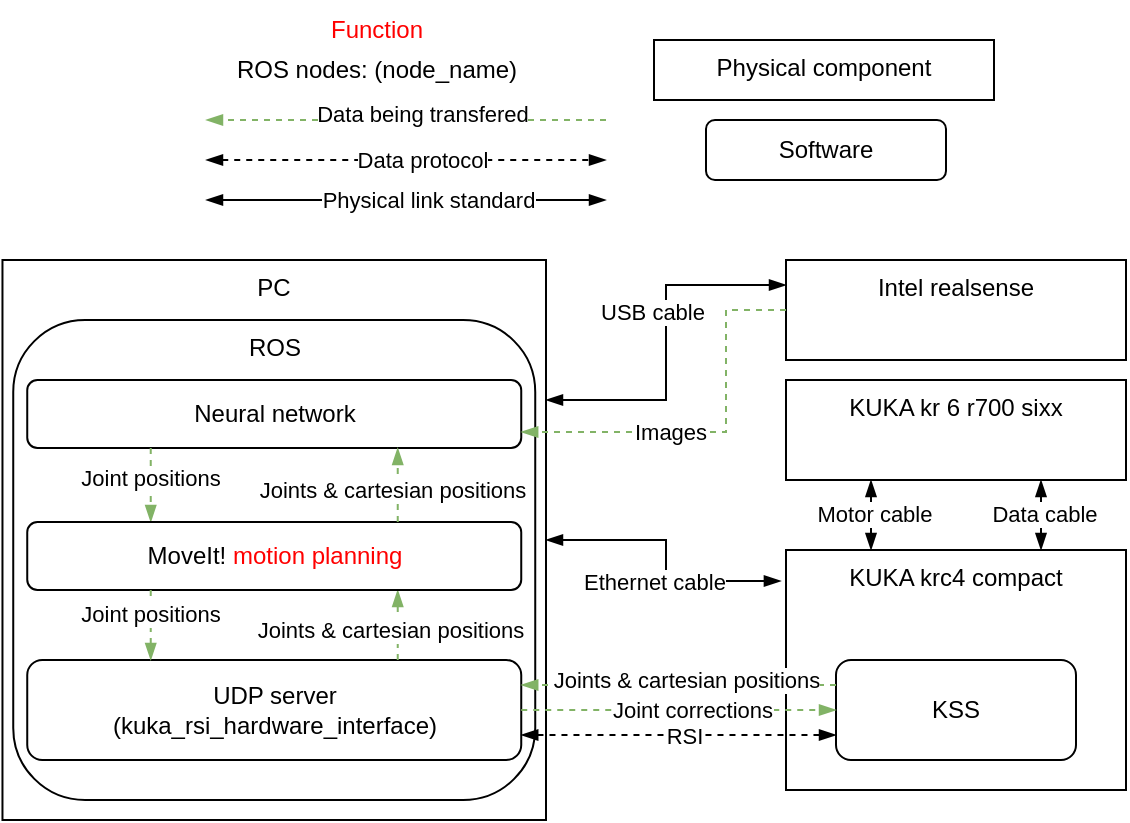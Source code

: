 <mxfile version="21.1.4" type="github">
  <diagram name="Side-1" id="D7HqKl3Z3gyon9UXmdIK">
    <mxGraphModel dx="1646" dy="1619" grid="1" gridSize="10" guides="1" tooltips="1" connect="1" arrows="1" fold="1" page="1" pageScale="1" pageWidth="827" pageHeight="1169" math="0" shadow="0">
      <root>
        <mxCell id="0" />
        <mxCell id="1" parent="0" />
        <mxCell id="BgE7IZgjUEUOgsatIoda-2" value="KUKA kr 6 r700 sixx" style="rounded=0;whiteSpace=wrap;html=1;verticalAlign=top;" vertex="1" parent="1">
          <mxGeometry x="310" y="-60" width="170" height="50" as="geometry" />
        </mxCell>
        <mxCell id="BgE7IZgjUEUOgsatIoda-4" value="" style="group" vertex="1" connectable="0" parent="1">
          <mxGeometry x="-30" y="-120" width="220" height="280" as="geometry" />
        </mxCell>
        <mxCell id="CZUTxU8bprXu9WcHHYoL-2" value="PC" style="rounded=0;whiteSpace=wrap;html=1;verticalAlign=top;" parent="BgE7IZgjUEUOgsatIoda-4" vertex="1">
          <mxGeometry x="-51.765" width="271.765" height="280" as="geometry" />
        </mxCell>
        <mxCell id="BgE7IZgjUEUOgsatIoda-3" value="ROS" style="rounded=1;whiteSpace=wrap;html=1;verticalAlign=top;" vertex="1" parent="BgE7IZgjUEUOgsatIoda-4">
          <mxGeometry x="-46.38" y="30" width="261" height="240" as="geometry" />
        </mxCell>
        <mxCell id="BgE7IZgjUEUOgsatIoda-23" value="Neural network" style="rounded=1;whiteSpace=wrap;html=1;" vertex="1" parent="BgE7IZgjUEUOgsatIoda-4">
          <mxGeometry x="-39.382" y="60" width="247" height="34" as="geometry" />
        </mxCell>
        <mxCell id="BgE7IZgjUEUOgsatIoda-22" value="UDP server&lt;br&gt;(kuka_rsi_hardware_interface)" style="rounded=1;whiteSpace=wrap;html=1;" vertex="1" parent="BgE7IZgjUEUOgsatIoda-4">
          <mxGeometry x="-39.382" y="200" width="247" height="50" as="geometry" />
        </mxCell>
        <mxCell id="BgE7IZgjUEUOgsatIoda-44" style="edgeStyle=orthogonalEdgeStyle;rounded=0;orthogonalLoop=1;jettySize=auto;html=1;exitX=0.25;exitY=1;exitDx=0;exitDy=0;dashed=1;endArrow=blockThin;endFill=1;startArrow=none;startFill=0;fillColor=#d5e8d4;strokeColor=#82b366;entryX=0.25;entryY=0;entryDx=0;entryDy=0;" edge="1" parent="BgE7IZgjUEUOgsatIoda-4" source="BgE7IZgjUEUOgsatIoda-23" target="BgE7IZgjUEUOgsatIoda-66">
          <mxGeometry relative="1" as="geometry">
            <mxPoint x="271.765" y="-60" as="sourcePoint" />
            <mxPoint x="-110" y="130" as="targetPoint" />
          </mxGeometry>
        </mxCell>
        <mxCell id="BgE7IZgjUEUOgsatIoda-45" value="Joint positions" style="edgeLabel;html=1;align=center;verticalAlign=middle;resizable=0;points=[];" vertex="1" connectable="0" parent="BgE7IZgjUEUOgsatIoda-44">
          <mxGeometry x="0.114" y="1" relative="1" as="geometry">
            <mxPoint x="-2" y="-6" as="offset" />
          </mxGeometry>
        </mxCell>
        <mxCell id="BgE7IZgjUEUOgsatIoda-47" style="edgeStyle=orthogonalEdgeStyle;rounded=0;orthogonalLoop=1;jettySize=auto;html=1;exitX=0.75;exitY=0;exitDx=0;exitDy=0;dashed=1;endArrow=blockThin;endFill=1;startArrow=none;startFill=0;fillColor=#d5e8d4;strokeColor=#82b366;entryX=0.75;entryY=1;entryDx=0;entryDy=0;" edge="1" parent="BgE7IZgjUEUOgsatIoda-4" source="BgE7IZgjUEUOgsatIoda-22" target="BgE7IZgjUEUOgsatIoda-66">
          <mxGeometry relative="1" as="geometry">
            <mxPoint x="270" y="-50" as="sourcePoint" />
            <mxPoint x="270" y="190" as="targetPoint" />
            <Array as="points" />
          </mxGeometry>
        </mxCell>
        <mxCell id="BgE7IZgjUEUOgsatIoda-48" value="Joints &amp;amp; cartesian positions" style="edgeLabel;html=1;align=center;verticalAlign=middle;resizable=0;points=[];" vertex="1" connectable="0" parent="BgE7IZgjUEUOgsatIoda-47">
          <mxGeometry x="0.114" y="1" relative="1" as="geometry">
            <mxPoint x="-3" y="4" as="offset" />
          </mxGeometry>
        </mxCell>
        <mxCell id="BgE7IZgjUEUOgsatIoda-66" value="MoveIt! &lt;font color=&quot;#ff0000&quot;&gt;motion planning&lt;/font&gt;" style="rounded=1;whiteSpace=wrap;html=1;" vertex="1" parent="BgE7IZgjUEUOgsatIoda-4">
          <mxGeometry x="-39.382" y="131" width="247" height="34" as="geometry" />
        </mxCell>
        <mxCell id="BgE7IZgjUEUOgsatIoda-68" style="edgeStyle=orthogonalEdgeStyle;rounded=0;orthogonalLoop=1;jettySize=auto;html=1;exitX=0.75;exitY=0;exitDx=0;exitDy=0;dashed=1;endArrow=blockThin;endFill=1;startArrow=none;startFill=0;fillColor=#d5e8d4;strokeColor=#82b366;entryX=0.75;entryY=1;entryDx=0;entryDy=0;" edge="1" parent="BgE7IZgjUEUOgsatIoda-4" source="BgE7IZgjUEUOgsatIoda-66" target="BgE7IZgjUEUOgsatIoda-23">
          <mxGeometry relative="1" as="geometry">
            <mxPoint x="32" y="114" as="sourcePoint" />
            <mxPoint x="32" y="150" as="targetPoint" />
          </mxGeometry>
        </mxCell>
        <mxCell id="BgE7IZgjUEUOgsatIoda-69" value="Joints &amp;amp; cartesian positions" style="edgeLabel;html=1;align=center;verticalAlign=middle;resizable=0;points=[];" vertex="1" connectable="0" parent="BgE7IZgjUEUOgsatIoda-68">
          <mxGeometry x="0.114" y="1" relative="1" as="geometry">
            <mxPoint x="-2" y="4" as="offset" />
          </mxGeometry>
        </mxCell>
        <mxCell id="BgE7IZgjUEUOgsatIoda-71" style="edgeStyle=orthogonalEdgeStyle;rounded=0;orthogonalLoop=1;jettySize=auto;html=1;exitX=0.25;exitY=1;exitDx=0;exitDy=0;dashed=1;endArrow=blockThin;endFill=1;startArrow=none;startFill=0;fillColor=#d5e8d4;strokeColor=#82b366;entryX=0.25;entryY=0;entryDx=0;entryDy=0;" edge="1" parent="BgE7IZgjUEUOgsatIoda-4" source="BgE7IZgjUEUOgsatIoda-66" target="BgE7IZgjUEUOgsatIoda-22">
          <mxGeometry relative="1" as="geometry">
            <mxPoint x="32" y="114" as="sourcePoint" />
            <mxPoint x="32" y="150" as="targetPoint" />
          </mxGeometry>
        </mxCell>
        <mxCell id="BgE7IZgjUEUOgsatIoda-72" value="Joint positions" style="edgeLabel;html=1;align=center;verticalAlign=middle;resizable=0;points=[];" vertex="1" connectable="0" parent="BgE7IZgjUEUOgsatIoda-71">
          <mxGeometry x="0.114" y="1" relative="1" as="geometry">
            <mxPoint x="-2" y="-8" as="offset" />
          </mxGeometry>
        </mxCell>
        <mxCell id="BgE7IZgjUEUOgsatIoda-6" value="" style="group;points=[[0,0,0,0,0],[0,0.25,0,0,0],[0,0.5,0,0,0],[0,0.75,0,0,0],[0,1,0,0,0],[0.25,0,0,0,0],[0.25,1,0,0,0],[0.5,0,0,0,0],[0.5,1,0,0,0],[0.75,0,0,0,0],[0.75,1,0,0,0],[1,0,0,0,0],[1,0.25,0,0,0],[1,0.5,0,0,0],[1,0.75,0,0,0],[1,1,0,0,0]];" vertex="1" connectable="0" parent="1">
          <mxGeometry x="310" y="25" width="170" height="120" as="geometry" />
        </mxCell>
        <mxCell id="BgE7IZgjUEUOgsatIoda-1" value="KUKA krc4 compact" style="rounded=0;whiteSpace=wrap;html=1;verticalAlign=top;" vertex="1" parent="BgE7IZgjUEUOgsatIoda-6">
          <mxGeometry width="170" height="120" as="geometry" />
        </mxCell>
        <mxCell id="BgE7IZgjUEUOgsatIoda-5" value="KSS" style="rounded=1;whiteSpace=wrap;html=1;" vertex="1" parent="BgE7IZgjUEUOgsatIoda-6">
          <mxGeometry x="25" y="55" width="120" height="50" as="geometry" />
        </mxCell>
        <mxCell id="BgE7IZgjUEUOgsatIoda-9" style="edgeStyle=orthogonalEdgeStyle;rounded=0;orthogonalLoop=1;jettySize=auto;html=1;exitX=1;exitY=0.5;exitDx=0;exitDy=0;entryX=-0.015;entryY=0.129;entryDx=0;entryDy=0;endArrow=blockThin;endFill=1;startArrow=blockThin;startFill=1;entryPerimeter=0;" edge="1" parent="1" source="CZUTxU8bprXu9WcHHYoL-2" target="BgE7IZgjUEUOgsatIoda-1">
          <mxGeometry relative="1" as="geometry" />
        </mxCell>
        <mxCell id="BgE7IZgjUEUOgsatIoda-12" value="Ethernet cable" style="edgeLabel;html=1;align=center;verticalAlign=middle;resizable=0;points=[];" vertex="1" connectable="0" parent="BgE7IZgjUEUOgsatIoda-9">
          <mxGeometry x="0.175" relative="1" as="geometry">
            <mxPoint x="-7" as="offset" />
          </mxGeometry>
        </mxCell>
        <mxCell id="BgE7IZgjUEUOgsatIoda-10" style="edgeStyle=orthogonalEdgeStyle;rounded=0;orthogonalLoop=1;jettySize=auto;html=1;exitX=0.25;exitY=0;exitDx=0;exitDy=0;entryX=0.25;entryY=1;entryDx=0;entryDy=0;endArrow=blockThin;endFill=1;startArrow=blockThin;startFill=1;" edge="1" parent="1" source="BgE7IZgjUEUOgsatIoda-1" target="BgE7IZgjUEUOgsatIoda-2">
          <mxGeometry relative="1" as="geometry" />
        </mxCell>
        <mxCell id="BgE7IZgjUEUOgsatIoda-49" value="Motor cable " style="edgeLabel;html=1;align=center;verticalAlign=middle;resizable=0;points=[];" vertex="1" connectable="0" parent="BgE7IZgjUEUOgsatIoda-10">
          <mxGeometry x="0.248" y="-1" relative="1" as="geometry">
            <mxPoint y="4" as="offset" />
          </mxGeometry>
        </mxCell>
        <mxCell id="BgE7IZgjUEUOgsatIoda-26" style="edgeStyle=orthogonalEdgeStyle;rounded=0;orthogonalLoop=1;jettySize=auto;html=1;exitX=1;exitY=0.75;exitDx=0;exitDy=0;entryX=0;entryY=0.75;entryDx=0;entryDy=0;dashed=1;endArrow=blockThin;endFill=1;startArrow=blockThin;startFill=1;" edge="1" parent="1" source="BgE7IZgjUEUOgsatIoda-22" target="BgE7IZgjUEUOgsatIoda-5">
          <mxGeometry relative="1" as="geometry" />
        </mxCell>
        <mxCell id="BgE7IZgjUEUOgsatIoda-27" value="RSI" style="edgeLabel;html=1;align=center;verticalAlign=middle;resizable=0;points=[];" vertex="1" connectable="0" parent="BgE7IZgjUEUOgsatIoda-26">
          <mxGeometry x="0.239" relative="1" as="geometry">
            <mxPoint x="-16" as="offset" />
          </mxGeometry>
        </mxCell>
        <mxCell id="BgE7IZgjUEUOgsatIoda-28" style="edgeStyle=orthogonalEdgeStyle;rounded=0;orthogonalLoop=1;jettySize=auto;html=1;exitX=0;exitY=0.25;exitDx=0;exitDy=0;dashed=1;endArrow=blockThin;endFill=1;startArrow=none;startFill=0;fillColor=#d5e8d4;strokeColor=#82b366;entryX=1;entryY=0.25;entryDx=0;entryDy=0;" edge="1" parent="1" source="BgE7IZgjUEUOgsatIoda-5" target="BgE7IZgjUEUOgsatIoda-22">
          <mxGeometry relative="1" as="geometry">
            <mxPoint x="172" y="111" as="sourcePoint" />
            <mxPoint x="300" y="112" as="targetPoint" />
          </mxGeometry>
        </mxCell>
        <mxCell id="BgE7IZgjUEUOgsatIoda-29" value="Joints &amp;amp; cartesian positions" style="edgeLabel;html=1;align=center;verticalAlign=middle;resizable=0;points=[];" vertex="1" connectable="0" parent="BgE7IZgjUEUOgsatIoda-28">
          <mxGeometry x="0.114" y="1" relative="1" as="geometry">
            <mxPoint x="12" y="-4" as="offset" />
          </mxGeometry>
        </mxCell>
        <mxCell id="BgE7IZgjUEUOgsatIoda-30" value="ROS nodes: (node_name)&lt;br&gt;" style="text;html=1;align=center;verticalAlign=middle;resizable=0;points=[];autosize=1;strokeColor=none;fillColor=none;" vertex="1" parent="1">
          <mxGeometry x="25" y="-230" width="160" height="30" as="geometry" />
        </mxCell>
        <mxCell id="BgE7IZgjUEUOgsatIoda-33" style="edgeStyle=orthogonalEdgeStyle;rounded=0;orthogonalLoop=1;jettySize=auto;html=1;exitX=0;exitY=0.25;exitDx=0;exitDy=0;dashed=1;endArrow=blockThin;endFill=1;startArrow=none;startFill=0;fillColor=#d5e8d4;strokeColor=#82b366;entryX=1;entryY=0.25;entryDx=0;entryDy=0;" edge="1" parent="1">
          <mxGeometry relative="1" as="geometry">
            <mxPoint x="220" y="-190" as="sourcePoint" />
            <mxPoint x="20" y="-190" as="targetPoint" />
          </mxGeometry>
        </mxCell>
        <mxCell id="BgE7IZgjUEUOgsatIoda-34" value="Data being transfered" style="edgeLabel;html=1;align=center;verticalAlign=middle;resizable=0;points=[];" vertex="1" connectable="0" parent="BgE7IZgjUEUOgsatIoda-33">
          <mxGeometry x="0.114" y="1" relative="1" as="geometry">
            <mxPoint x="19" y="-4" as="offset" />
          </mxGeometry>
        </mxCell>
        <mxCell id="BgE7IZgjUEUOgsatIoda-35" style="edgeStyle=orthogonalEdgeStyle;rounded=0;orthogonalLoop=1;jettySize=auto;html=1;exitX=1;exitY=0.75;exitDx=0;exitDy=0;entryX=0;entryY=0.75;entryDx=0;entryDy=0;dashed=1;endArrow=blockThin;endFill=1;startArrow=blockThin;startFill=1;" edge="1" parent="1">
          <mxGeometry relative="1" as="geometry">
            <mxPoint x="20" y="-170" as="sourcePoint" />
            <mxPoint x="220" y="-170" as="targetPoint" />
          </mxGeometry>
        </mxCell>
        <mxCell id="BgE7IZgjUEUOgsatIoda-36" value="Data protocol" style="edgeLabel;html=1;align=center;verticalAlign=middle;resizable=0;points=[];" vertex="1" connectable="0" parent="BgE7IZgjUEUOgsatIoda-35">
          <mxGeometry x="0.239" relative="1" as="geometry">
            <mxPoint x="-16" as="offset" />
          </mxGeometry>
        </mxCell>
        <mxCell id="BgE7IZgjUEUOgsatIoda-37" style="edgeStyle=orthogonalEdgeStyle;rounded=0;orthogonalLoop=1;jettySize=auto;html=1;exitX=1;exitY=0.25;exitDx=0;exitDy=0;endArrow=blockThin;endFill=1;startArrow=blockThin;startFill=1;" edge="1" parent="1">
          <mxGeometry relative="1" as="geometry">
            <mxPoint x="20" y="-150" as="sourcePoint" />
            <mxPoint x="220" y="-150" as="targetPoint" />
          </mxGeometry>
        </mxCell>
        <mxCell id="BgE7IZgjUEUOgsatIoda-38" value="Physical link standard" style="edgeLabel;html=1;align=center;verticalAlign=middle;resizable=0;points=[];" vertex="1" connectable="0" parent="BgE7IZgjUEUOgsatIoda-37">
          <mxGeometry x="0.175" relative="1" as="geometry">
            <mxPoint x="-7" as="offset" />
          </mxGeometry>
        </mxCell>
        <mxCell id="BgE7IZgjUEUOgsatIoda-39" value="" style="group;points=[[0,0,0,0,0],[0,0.25,0,0,0],[0,0.5,0,0,0],[0,0.75,0,0,0],[0,1,0,0,0],[0.25,0,0,0,0],[0.25,1,0,0,0],[0.5,0,0,0,0],[0.5,1,0,0,0],[0.75,0,0,0,0],[0.75,1,0,0,0],[1,0,0,0,0],[1,0.25,0,0,0],[1,0.5,0,0,0],[1,0.75,0,0,0],[1,1,0,0,0]];" vertex="1" connectable="0" parent="1">
          <mxGeometry x="244" y="-230" width="170" height="30" as="geometry" />
        </mxCell>
        <mxCell id="BgE7IZgjUEUOgsatIoda-40" value="Physical component" style="rounded=0;whiteSpace=wrap;html=1;verticalAlign=top;" vertex="1" parent="BgE7IZgjUEUOgsatIoda-39">
          <mxGeometry width="170" height="30" as="geometry" />
        </mxCell>
        <mxCell id="BgE7IZgjUEUOgsatIoda-42" value="Software" style="rounded=1;whiteSpace=wrap;html=1;" vertex="1" parent="1">
          <mxGeometry x="270" y="-190" width="120" height="30" as="geometry" />
        </mxCell>
        <mxCell id="BgE7IZgjUEUOgsatIoda-50" style="edgeStyle=orthogonalEdgeStyle;rounded=0;orthogonalLoop=1;jettySize=auto;html=1;exitX=0.75;exitY=0;exitDx=0;exitDy=0;entryX=0.75;entryY=1;entryDx=0;entryDy=0;endArrow=blockThin;endFill=1;startArrow=blockThin;startFill=1;" edge="1" parent="1" source="BgE7IZgjUEUOgsatIoda-1" target="BgE7IZgjUEUOgsatIoda-2">
          <mxGeometry relative="1" as="geometry">
            <mxPoint x="363" y="35" as="sourcePoint" />
            <mxPoint x="363" y="-30" as="targetPoint" />
          </mxGeometry>
        </mxCell>
        <mxCell id="BgE7IZgjUEUOgsatIoda-51" value="Data cable " style="edgeLabel;html=1;align=center;verticalAlign=middle;resizable=0;points=[];" vertex="1" connectable="0" parent="BgE7IZgjUEUOgsatIoda-50">
          <mxGeometry x="0.248" y="-1" relative="1" as="geometry">
            <mxPoint y="4" as="offset" />
          </mxGeometry>
        </mxCell>
        <mxCell id="BgE7IZgjUEUOgsatIoda-52" style="edgeStyle=orthogonalEdgeStyle;rounded=0;orthogonalLoop=1;jettySize=auto;html=1;exitX=1;exitY=0.5;exitDx=0;exitDy=0;dashed=1;endArrow=blockThin;endFill=1;startArrow=none;startFill=0;fillColor=#d5e8d4;strokeColor=#82b366;entryX=0;entryY=0.5;entryDx=0;entryDy=0;" edge="1" parent="1" source="BgE7IZgjUEUOgsatIoda-22" target="BgE7IZgjUEUOgsatIoda-5">
          <mxGeometry relative="1" as="geometry">
            <mxPoint x="230" y="-180" as="sourcePoint" />
            <mxPoint x="30" y="-180" as="targetPoint" />
          </mxGeometry>
        </mxCell>
        <mxCell id="BgE7IZgjUEUOgsatIoda-53" value="Joint corrections" style="edgeLabel;html=1;align=center;verticalAlign=middle;resizable=0;points=[];" vertex="1" connectable="0" parent="BgE7IZgjUEUOgsatIoda-52">
          <mxGeometry x="0.114" y="1" relative="1" as="geometry">
            <mxPoint x="-2" y="1" as="offset" />
          </mxGeometry>
        </mxCell>
        <mxCell id="BgE7IZgjUEUOgsatIoda-54" value="Intel realsense" style="rounded=0;whiteSpace=wrap;html=1;verticalAlign=top;" vertex="1" parent="1">
          <mxGeometry x="310" y="-120" width="170" height="50" as="geometry" />
        </mxCell>
        <mxCell id="BgE7IZgjUEUOgsatIoda-56" style="edgeStyle=orthogonalEdgeStyle;rounded=0;orthogonalLoop=1;jettySize=auto;html=1;exitX=1;exitY=0.25;exitDx=0;exitDy=0;endArrow=blockThin;endFill=1;startArrow=blockThin;startFill=1;entryX=0;entryY=0.25;entryDx=0;entryDy=0;" edge="1" parent="1" source="CZUTxU8bprXu9WcHHYoL-2" target="BgE7IZgjUEUOgsatIoda-54">
          <mxGeometry relative="1" as="geometry">
            <mxPoint x="30" y="-140" as="sourcePoint" />
            <mxPoint x="230" y="-140" as="targetPoint" />
          </mxGeometry>
        </mxCell>
        <mxCell id="BgE7IZgjUEUOgsatIoda-57" value="USB cable" style="edgeLabel;html=1;align=center;verticalAlign=middle;resizable=0;points=[];" vertex="1" connectable="0" parent="BgE7IZgjUEUOgsatIoda-56">
          <mxGeometry x="0.175" relative="1" as="geometry">
            <mxPoint x="-7" as="offset" />
          </mxGeometry>
        </mxCell>
        <mxCell id="BgE7IZgjUEUOgsatIoda-61" style="edgeStyle=orthogonalEdgeStyle;rounded=0;orthogonalLoop=1;jettySize=auto;html=1;exitX=0;exitY=0.5;exitDx=0;exitDy=0;dashed=1;endArrow=blockThin;endFill=1;startArrow=none;startFill=0;fillColor=#d5e8d4;strokeColor=#82b366;entryX=1;entryY=0.75;entryDx=0;entryDy=0;" edge="1" parent="1" source="BgE7IZgjUEUOgsatIoda-54" target="BgE7IZgjUEUOgsatIoda-23">
          <mxGeometry relative="1" as="geometry">
            <mxPoint x="230" y="-180" as="sourcePoint" />
            <mxPoint x="180" y="-20" as="targetPoint" />
            <Array as="points">
              <mxPoint x="280" y="-95" />
              <mxPoint x="280" y="-34" />
              <mxPoint x="178" y="-34" />
            </Array>
          </mxGeometry>
        </mxCell>
        <mxCell id="BgE7IZgjUEUOgsatIoda-62" value="Images" style="edgeLabel;html=1;align=center;verticalAlign=middle;resizable=0;points=[];" vertex="1" connectable="0" parent="BgE7IZgjUEUOgsatIoda-61">
          <mxGeometry x="0.114" y="1" relative="1" as="geometry">
            <mxPoint x="-11" y="-1" as="offset" />
          </mxGeometry>
        </mxCell>
        <mxCell id="BgE7IZgjUEUOgsatIoda-75" value="&lt;font color=&quot;#ff0000&quot;&gt;Function&lt;/font&gt;" style="text;html=1;align=center;verticalAlign=middle;resizable=0;points=[];autosize=1;strokeColor=none;fillColor=none;" vertex="1" parent="1">
          <mxGeometry x="70" y="-250" width="70" height="30" as="geometry" />
        </mxCell>
      </root>
    </mxGraphModel>
  </diagram>
</mxfile>

